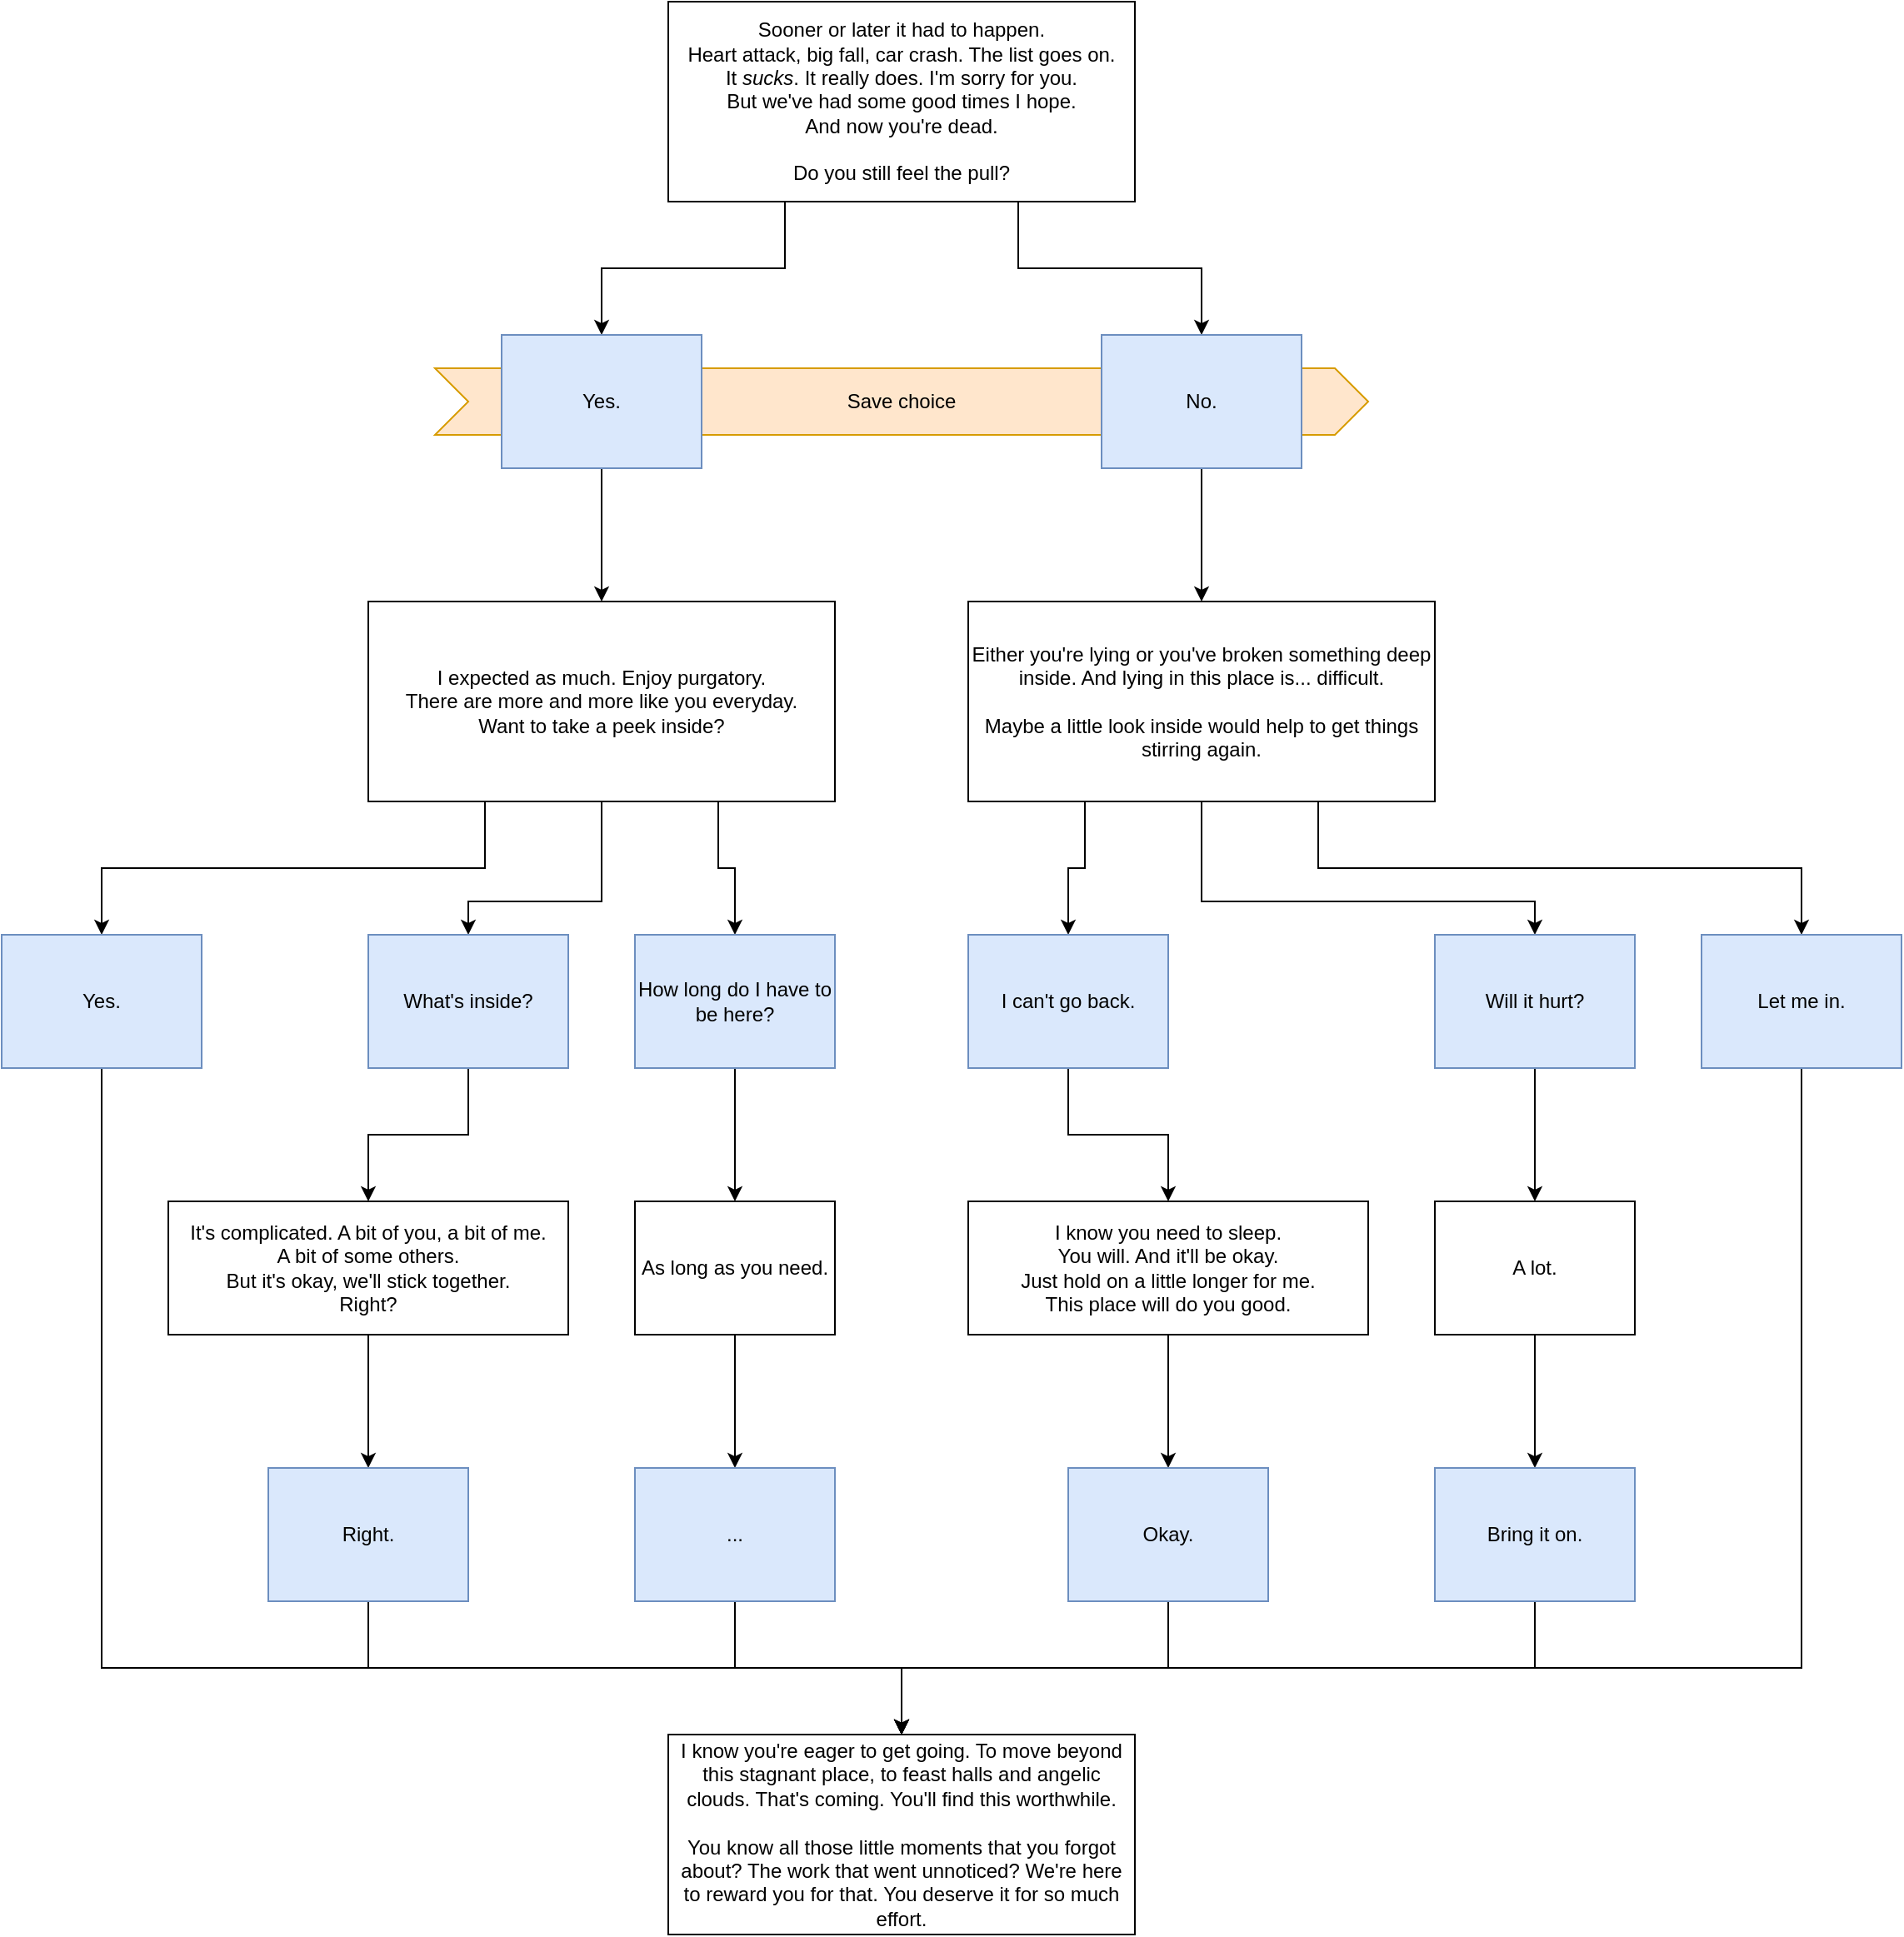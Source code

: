 <mxfile version="20.8.16" type="device"><diagram name="Page-1" id="9EiyZ1BNVSUMSjkSduWT"><mxGraphModel dx="1434" dy="956" grid="1" gridSize="10" guides="1" tooltips="1" connect="1" arrows="1" fold="1" page="1" pageScale="1" pageWidth="800" pageHeight="1000" math="0" shadow="0"><root><mxCell id="0"/><mxCell id="1" parent="0"/><mxCell id="VPzdgXESMptgld31m5rg-24" value="Save choice" style="shape=step;perimeter=stepPerimeter;whiteSpace=wrap;html=1;fixedSize=1;fillColor=#ffe6cc;strokeColor=#d79b00;" parent="1" vertex="1"><mxGeometry x="300" y="260" width="560" height="40" as="geometry"/></mxCell><mxCell id="VPzdgXESMptgld31m5rg-22" style="edgeStyle=orthogonalEdgeStyle;rounded=0;orthogonalLoop=1;jettySize=auto;html=1;exitX=0.25;exitY=1;exitDx=0;exitDy=0;entryX=0.5;entryY=0;entryDx=0;entryDy=0;" parent="1" source="VPzdgXESMptgld31m5rg-2" target="VPzdgXESMptgld31m5rg-18" edge="1"><mxGeometry relative="1" as="geometry"/></mxCell><mxCell id="VPzdgXESMptgld31m5rg-23" style="edgeStyle=orthogonalEdgeStyle;rounded=0;orthogonalLoop=1;jettySize=auto;html=1;exitX=0.75;exitY=1;exitDx=0;exitDy=0;" parent="1" source="VPzdgXESMptgld31m5rg-2" target="VPzdgXESMptgld31m5rg-19" edge="1"><mxGeometry relative="1" as="geometry"/></mxCell><mxCell id="VPzdgXESMptgld31m5rg-2" value="Sooner or later it had to happen.&lt;br&gt;Heart attack, big fall, car crash. The list goes on.&lt;br&gt;It &lt;i&gt;sucks&lt;/i&gt;. It really does. I'm sorry for you.&lt;br&gt;But we've had some good times I hope.&lt;br&gt;And now you're dead.&lt;br&gt;&lt;br&gt;Do you still feel the pull?" style="rounded=0;whiteSpace=wrap;html=1;" parent="1" vertex="1"><mxGeometry x="440" y="40" width="280" height="120" as="geometry"/></mxCell><mxCell id="VPzdgXESMptgld31m5rg-29" style="edgeStyle=orthogonalEdgeStyle;rounded=0;orthogonalLoop=1;jettySize=auto;html=1;exitX=0.5;exitY=1;exitDx=0;exitDy=0;entryX=0.5;entryY=0;entryDx=0;entryDy=0;" parent="1" source="VPzdgXESMptgld31m5rg-18" target="VPzdgXESMptgld31m5rg-28" edge="1"><mxGeometry relative="1" as="geometry"/></mxCell><mxCell id="VPzdgXESMptgld31m5rg-18" value="Yes." style="rounded=0;whiteSpace=wrap;html=1;fillColor=#dae8fc;strokeColor=#6c8ebf;" parent="1" vertex="1"><mxGeometry x="340" y="240" width="120" height="80" as="geometry"/></mxCell><mxCell id="VPzdgXESMptgld31m5rg-31" style="edgeStyle=orthogonalEdgeStyle;rounded=0;orthogonalLoop=1;jettySize=auto;html=1;exitX=0.5;exitY=1;exitDx=0;exitDy=0;entryX=0.5;entryY=0;entryDx=0;entryDy=0;" parent="1" source="VPzdgXESMptgld31m5rg-19" target="VPzdgXESMptgld31m5rg-30" edge="1"><mxGeometry relative="1" as="geometry"/></mxCell><mxCell id="VPzdgXESMptgld31m5rg-19" value="No." style="rounded=0;whiteSpace=wrap;html=1;fillColor=#dae8fc;strokeColor=#6c8ebf;" parent="1" vertex="1"><mxGeometry x="700" y="240" width="120" height="80" as="geometry"/></mxCell><mxCell id="VPzdgXESMptgld31m5rg-80" style="edgeStyle=orthogonalEdgeStyle;rounded=0;orthogonalLoop=1;jettySize=auto;html=1;exitX=0.5;exitY=1;exitDx=0;exitDy=0;entryX=0.5;entryY=0;entryDx=0;entryDy=0;" parent="1" source="VPzdgXESMptgld31m5rg-28" target="VPzdgXESMptgld31m5rg-33" edge="1"><mxGeometry relative="1" as="geometry"><Array as="points"><mxPoint x="400" y="580"/><mxPoint x="320" y="580"/></Array></mxGeometry></mxCell><mxCell id="VPzdgXESMptgld31m5rg-81" style="edgeStyle=orthogonalEdgeStyle;rounded=0;orthogonalLoop=1;jettySize=auto;html=1;exitX=0.75;exitY=1;exitDx=0;exitDy=0;entryX=0.5;entryY=0;entryDx=0;entryDy=0;" parent="1" source="VPzdgXESMptgld31m5rg-28" target="VPzdgXESMptgld31m5rg-32" edge="1"><mxGeometry relative="1" as="geometry"/></mxCell><mxCell id="VPzdgXESMptgld31m5rg-82" style="edgeStyle=orthogonalEdgeStyle;rounded=0;orthogonalLoop=1;jettySize=auto;html=1;exitX=0.25;exitY=1;exitDx=0;exitDy=0;entryX=0.5;entryY=0;entryDx=0;entryDy=0;" parent="1" source="VPzdgXESMptgld31m5rg-28" target="VPzdgXESMptgld31m5rg-34" edge="1"><mxGeometry relative="1" as="geometry"/></mxCell><mxCell id="VPzdgXESMptgld31m5rg-28" value="I expected as much. Enjoy purgatory.&lt;br&gt;There are more and more like you everyday.&lt;br&gt;Want to take a peek inside?" style="rounded=0;whiteSpace=wrap;html=1;" parent="1" vertex="1"><mxGeometry x="260" y="400" width="280" height="120" as="geometry"/></mxCell><mxCell id="VPzdgXESMptgld31m5rg-41" style="edgeStyle=orthogonalEdgeStyle;rounded=0;orthogonalLoop=1;jettySize=auto;html=1;exitX=0.5;exitY=1;exitDx=0;exitDy=0;entryX=0.5;entryY=0;entryDx=0;entryDy=0;" parent="1" source="VPzdgXESMptgld31m5rg-30" target="VPzdgXESMptgld31m5rg-39" edge="1"><mxGeometry relative="1" as="geometry"><Array as="points"><mxPoint x="760" y="580"/><mxPoint x="960" y="580"/></Array></mxGeometry></mxCell><mxCell id="VPzdgXESMptgld31m5rg-42" style="edgeStyle=orthogonalEdgeStyle;rounded=0;orthogonalLoop=1;jettySize=auto;html=1;exitX=0.25;exitY=1;exitDx=0;exitDy=0;entryX=0.5;entryY=0;entryDx=0;entryDy=0;" parent="1" source="VPzdgXESMptgld31m5rg-30" target="VPzdgXESMptgld31m5rg-38" edge="1"><mxGeometry relative="1" as="geometry"/></mxCell><mxCell id="VPzdgXESMptgld31m5rg-43" style="edgeStyle=orthogonalEdgeStyle;rounded=0;orthogonalLoop=1;jettySize=auto;html=1;exitX=0.75;exitY=1;exitDx=0;exitDy=0;entryX=0.5;entryY=0;entryDx=0;entryDy=0;" parent="1" source="VPzdgXESMptgld31m5rg-30" target="VPzdgXESMptgld31m5rg-40" edge="1"><mxGeometry relative="1" as="geometry"/></mxCell><mxCell id="VPzdgXESMptgld31m5rg-30" value="Either you're lying or you've broken something deep inside. And lying in this place is... difficult.&lt;br&gt;&lt;br&gt;Maybe a little look inside would help to get things stirring again." style="rounded=0;whiteSpace=wrap;html=1;" parent="1" vertex="1"><mxGeometry x="620" y="400" width="280" height="120" as="geometry"/></mxCell><mxCell id="VPzdgXESMptgld31m5rg-53" style="edgeStyle=orthogonalEdgeStyle;rounded=0;orthogonalLoop=1;jettySize=auto;html=1;exitX=0.5;exitY=1;exitDx=0;exitDy=0;entryX=0.5;entryY=0;entryDx=0;entryDy=0;" parent="1" source="VPzdgXESMptgld31m5rg-32" target="VPzdgXESMptgld31m5rg-50" edge="1"><mxGeometry relative="1" as="geometry"/></mxCell><mxCell id="VPzdgXESMptgld31m5rg-32" value="How long do I have to be here?" style="rounded=0;whiteSpace=wrap;html=1;fillColor=#dae8fc;strokeColor=#6c8ebf;" parent="1" vertex="1"><mxGeometry x="420" y="600" width="120" height="80" as="geometry"/></mxCell><mxCell id="VPzdgXESMptgld31m5rg-47" style="edgeStyle=orthogonalEdgeStyle;rounded=0;orthogonalLoop=1;jettySize=auto;html=1;exitX=0.5;exitY=1;exitDx=0;exitDy=0;entryX=0.5;entryY=0;entryDx=0;entryDy=0;" parent="1" source="VPzdgXESMptgld31m5rg-33" target="VPzdgXESMptgld31m5rg-46" edge="1"><mxGeometry relative="1" as="geometry"/></mxCell><mxCell id="VPzdgXESMptgld31m5rg-33" value="What's inside?" style="rounded=0;whiteSpace=wrap;html=1;fillColor=#dae8fc;strokeColor=#6c8ebf;" parent="1" vertex="1"><mxGeometry x="260" y="600" width="120" height="80" as="geometry"/></mxCell><mxCell id="w8FMsL1UKpID1jj7GKKx-3" style="edgeStyle=orthogonalEdgeStyle;rounded=0;orthogonalLoop=1;jettySize=auto;html=1;exitX=0.5;exitY=1;exitDx=0;exitDy=0;entryX=0.5;entryY=0;entryDx=0;entryDy=0;" parent="1" source="VPzdgXESMptgld31m5rg-34" target="w8FMsL1UKpID1jj7GKKx-1" edge="1"><mxGeometry relative="1" as="geometry"><Array as="points"><mxPoint x="100" y="1040"/><mxPoint x="580" y="1040"/></Array></mxGeometry></mxCell><mxCell id="VPzdgXESMptgld31m5rg-34" value="Yes." style="rounded=0;whiteSpace=wrap;html=1;fillColor=#dae8fc;strokeColor=#6c8ebf;" parent="1" vertex="1"><mxGeometry x="40" y="600" width="120" height="80" as="geometry"/></mxCell><mxCell id="VPzdgXESMptgld31m5rg-57" style="edgeStyle=orthogonalEdgeStyle;rounded=0;orthogonalLoop=1;jettySize=auto;html=1;exitX=0.5;exitY=1;exitDx=0;exitDy=0;entryX=0.5;entryY=0;entryDx=0;entryDy=0;" parent="1" source="VPzdgXESMptgld31m5rg-38" target="VPzdgXESMptgld31m5rg-56" edge="1"><mxGeometry relative="1" as="geometry"/></mxCell><mxCell id="VPzdgXESMptgld31m5rg-38" value="I can't go back." style="rounded=0;whiteSpace=wrap;html=1;fillColor=#dae8fc;strokeColor=#6c8ebf;" parent="1" vertex="1"><mxGeometry x="620" y="600" width="120" height="80" as="geometry"/></mxCell><mxCell id="VPzdgXESMptgld31m5rg-61" style="edgeStyle=orthogonalEdgeStyle;rounded=0;orthogonalLoop=1;jettySize=auto;html=1;exitX=0.5;exitY=1;exitDx=0;exitDy=0;entryX=0.5;entryY=0;entryDx=0;entryDy=0;" parent="1" source="VPzdgXESMptgld31m5rg-39" target="VPzdgXESMptgld31m5rg-60" edge="1"><mxGeometry relative="1" as="geometry"/></mxCell><mxCell id="VPzdgXESMptgld31m5rg-39" value="Will it hurt?" style="rounded=0;whiteSpace=wrap;html=1;fillColor=#dae8fc;strokeColor=#6c8ebf;" parent="1" vertex="1"><mxGeometry x="900" y="600" width="120" height="80" as="geometry"/></mxCell><mxCell id="w8FMsL1UKpID1jj7GKKx-10" style="edgeStyle=orthogonalEdgeStyle;rounded=0;orthogonalLoop=1;jettySize=auto;html=1;exitX=0.5;exitY=1;exitDx=0;exitDy=0;entryX=0.5;entryY=0;entryDx=0;entryDy=0;" parent="1" source="VPzdgXESMptgld31m5rg-40" target="w8FMsL1UKpID1jj7GKKx-1" edge="1"><mxGeometry relative="1" as="geometry"><Array as="points"><mxPoint x="1120" y="1040"/><mxPoint x="580" y="1040"/></Array></mxGeometry></mxCell><mxCell id="VPzdgXESMptgld31m5rg-40" value="Let me in." style="rounded=0;whiteSpace=wrap;html=1;fillColor=#dae8fc;strokeColor=#6c8ebf;" parent="1" vertex="1"><mxGeometry x="1060" y="600" width="120" height="80" as="geometry"/></mxCell><mxCell id="VPzdgXESMptgld31m5rg-49" style="edgeStyle=orthogonalEdgeStyle;rounded=0;orthogonalLoop=1;jettySize=auto;html=1;exitX=0.5;exitY=1;exitDx=0;exitDy=0;entryX=0.5;entryY=0;entryDx=0;entryDy=0;" parent="1" source="VPzdgXESMptgld31m5rg-46" target="VPzdgXESMptgld31m5rg-48" edge="1"><mxGeometry relative="1" as="geometry"/></mxCell><mxCell id="VPzdgXESMptgld31m5rg-46" value="It's complicated. A bit of you, a bit of me.&lt;br&gt;A bit of some others.&lt;br&gt;But it's okay, we'll stick together.&lt;br&gt;Right?" style="rounded=0;whiteSpace=wrap;html=1;" parent="1" vertex="1"><mxGeometry x="140" y="760" width="240" height="80" as="geometry"/></mxCell><mxCell id="w8FMsL1UKpID1jj7GKKx-5" style="edgeStyle=orthogonalEdgeStyle;rounded=0;orthogonalLoop=1;jettySize=auto;html=1;exitX=0.5;exitY=1;exitDx=0;exitDy=0;entryX=0.5;entryY=0;entryDx=0;entryDy=0;" parent="1" source="VPzdgXESMptgld31m5rg-48" target="w8FMsL1UKpID1jj7GKKx-1" edge="1"><mxGeometry relative="1" as="geometry"/></mxCell><mxCell id="VPzdgXESMptgld31m5rg-48" value="Right." style="rounded=0;whiteSpace=wrap;html=1;fillColor=#dae8fc;strokeColor=#6c8ebf;" parent="1" vertex="1"><mxGeometry x="200" y="920" width="120" height="80" as="geometry"/></mxCell><mxCell id="VPzdgXESMptgld31m5rg-52" style="edgeStyle=orthogonalEdgeStyle;rounded=0;orthogonalLoop=1;jettySize=auto;html=1;exitX=0.5;exitY=1;exitDx=0;exitDy=0;entryX=0.5;entryY=0;entryDx=0;entryDy=0;" parent="1" source="VPzdgXESMptgld31m5rg-50" target="VPzdgXESMptgld31m5rg-51" edge="1"><mxGeometry relative="1" as="geometry"/></mxCell><mxCell id="VPzdgXESMptgld31m5rg-50" value="As long as you need." style="rounded=0;whiteSpace=wrap;html=1;" parent="1" vertex="1"><mxGeometry x="420" y="760" width="120" height="80" as="geometry"/></mxCell><mxCell id="w8FMsL1UKpID1jj7GKKx-12" style="edgeStyle=orthogonalEdgeStyle;rounded=0;orthogonalLoop=1;jettySize=auto;html=1;exitX=0.5;exitY=1;exitDx=0;exitDy=0;entryX=0.5;entryY=0;entryDx=0;entryDy=0;" parent="1" source="VPzdgXESMptgld31m5rg-51" target="w8FMsL1UKpID1jj7GKKx-1" edge="1"><mxGeometry relative="1" as="geometry"/></mxCell><mxCell id="VPzdgXESMptgld31m5rg-51" value="..." style="rounded=0;whiteSpace=wrap;html=1;fillColor=#dae8fc;strokeColor=#6c8ebf;" parent="1" vertex="1"><mxGeometry x="420" y="920" width="120" height="80" as="geometry"/></mxCell><mxCell id="VPzdgXESMptgld31m5rg-59" style="edgeStyle=orthogonalEdgeStyle;rounded=0;orthogonalLoop=1;jettySize=auto;html=1;exitX=0.5;exitY=1;exitDx=0;exitDy=0;entryX=0.5;entryY=0;entryDx=0;entryDy=0;" parent="1" source="VPzdgXESMptgld31m5rg-56" target="VPzdgXESMptgld31m5rg-58" edge="1"><mxGeometry relative="1" as="geometry"/></mxCell><mxCell id="VPzdgXESMptgld31m5rg-56" value="I know you need to sleep.&lt;br&gt;You will. And it'll be okay.&lt;br&gt;Just hold on a little longer for me.&lt;br&gt;This place will do you good." style="rounded=0;whiteSpace=wrap;html=1;" parent="1" vertex="1"><mxGeometry x="620" y="760" width="240" height="80" as="geometry"/></mxCell><mxCell id="w8FMsL1UKpID1jj7GKKx-7" style="edgeStyle=orthogonalEdgeStyle;rounded=0;orthogonalLoop=1;jettySize=auto;html=1;exitX=0.5;exitY=1;exitDx=0;exitDy=0;entryX=0.5;entryY=0;entryDx=0;entryDy=0;" parent="1" source="VPzdgXESMptgld31m5rg-58" target="w8FMsL1UKpID1jj7GKKx-1" edge="1"><mxGeometry relative="1" as="geometry"/></mxCell><mxCell id="VPzdgXESMptgld31m5rg-58" value="Okay." style="rounded=0;whiteSpace=wrap;html=1;fillColor=#dae8fc;strokeColor=#6c8ebf;" parent="1" vertex="1"><mxGeometry x="680" y="920" width="120" height="80" as="geometry"/></mxCell><mxCell id="VPzdgXESMptgld31m5rg-63" style="edgeStyle=orthogonalEdgeStyle;rounded=0;orthogonalLoop=1;jettySize=auto;html=1;exitX=0.5;exitY=1;exitDx=0;exitDy=0;entryX=0.5;entryY=0;entryDx=0;entryDy=0;" parent="1" source="VPzdgXESMptgld31m5rg-60" target="VPzdgXESMptgld31m5rg-62" edge="1"><mxGeometry relative="1" as="geometry"/></mxCell><mxCell id="VPzdgXESMptgld31m5rg-60" value="A lot." style="rounded=0;whiteSpace=wrap;html=1;" parent="1" vertex="1"><mxGeometry x="900" y="760" width="120" height="80" as="geometry"/></mxCell><mxCell id="w8FMsL1UKpID1jj7GKKx-11" style="edgeStyle=orthogonalEdgeStyle;rounded=0;orthogonalLoop=1;jettySize=auto;html=1;exitX=0.5;exitY=1;exitDx=0;exitDy=0;entryX=0.5;entryY=0;entryDx=0;entryDy=0;" parent="1" source="VPzdgXESMptgld31m5rg-62" target="w8FMsL1UKpID1jj7GKKx-1" edge="1"><mxGeometry relative="1" as="geometry"/></mxCell><mxCell id="VPzdgXESMptgld31m5rg-62" value="Bring it on." style="rounded=0;whiteSpace=wrap;html=1;fillColor=#dae8fc;strokeColor=#6c8ebf;" parent="1" vertex="1"><mxGeometry x="900" y="920" width="120" height="80" as="geometry"/></mxCell><mxCell id="w8FMsL1UKpID1jj7GKKx-1" value="I know you're eager to get going. To move beyond this stagnant place, to feast halls and angelic clouds. That's coming. You'll find this worthwhile.&lt;br&gt;&lt;br&gt;You know all those little moments that you forgot about? The work that went unnoticed? We're here to reward you for that. You deserve it for so much effort." style="rounded=0;whiteSpace=wrap;html=1;" parent="1" vertex="1"><mxGeometry x="440" y="1080" width="280" height="120" as="geometry"/></mxCell></root></mxGraphModel></diagram></mxfile>